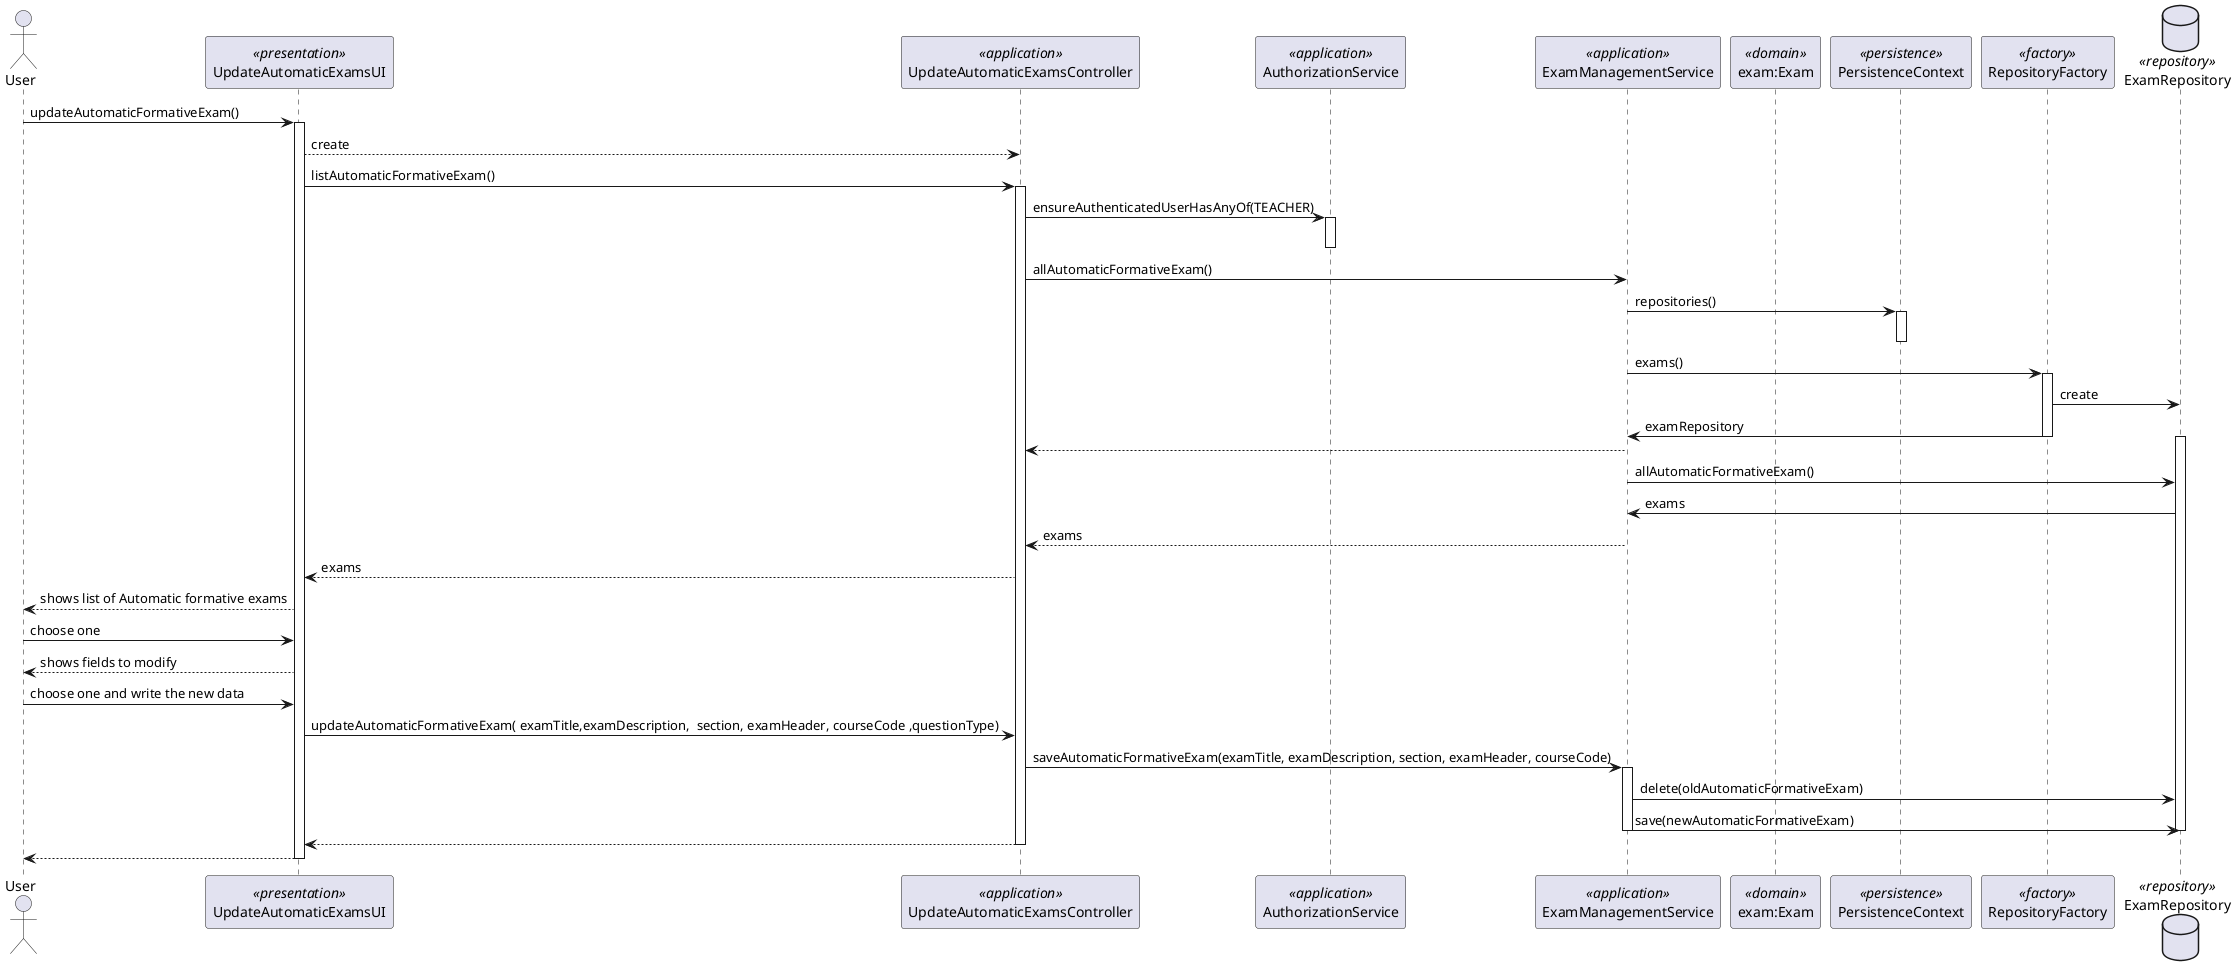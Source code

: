 @startuml use-case-realization.svg
 skinparam handwritten false
 skinparam packageStyle rect
 skinparam defaultFontName FG Virgil
 skinparam shadowing false

 actor User as Actor
 participant UpdateAutomaticExamsUI as UI <<presentation>>
 participant UpdateAutomaticExamsController as Controller <<application>>
 participant AuthorizationService  as authz <<application>>
 participant ExamManagementService as examSvc <<application>>

 participant "exam:Exam" as Domain <<domain>>
 participant PersistenceContext as Persistence <<persistence>>
 participant RepositoryFactory as Factory <<factory>>
 database ExamRepository as ExamRepository <<repository>>


    Actor -> UI: updateAutomaticFormativeExam()
 activate UI
     UI --> Controller: create


    UI -> Controller: listAutomaticFormativeExam()
activate Controller

   Controller -> authz: ensureAuthenticatedUserHasAnyOf(TEACHER)
                activate authz
                deactivate authz

Controller -> examSvc :  allAutomaticFormativeExam()
examSvc   -> Persistence : repositories()
                     activate Persistence

                     deactivate Persistence
                     examSvc -> Factory: exams()
                     activate Factory
                     Factory -> ExamRepository: create

                     Factory -> examSvc: examRepository
                     deactivate Factory


                     activate ExamRepository

                    deactivate ExamRepository
                       examSvc --> Controller

examSvc -> ExamRepository : allAutomaticFormativeExam()
ExamRepository -> examSvc : exams
examSvc --> Controller : exams
Controller --> UI : exams
 UI --> Actor: shows list of Automatic formative exams
 Actor -> UI : choose one
 UI --> Actor: shows fields to modify
Actor -> UI: choose one and write the new data

     UI -> Controller:  updateAutomaticFormativeExam( examTitle,examDescription,  section, examHeader, courseCode ,questionType)


        Controller -> examSvc :saveAutomaticFormativeExam(examTitle, examDescription, section, examHeader, courseCode)
activate examSvc

examSvc -> ExamRepository: delete(oldAutomaticFormativeExam)

examSvc -> ExamRepository: save(newAutomaticFormativeExam)
deactivate examSvc
deactivate ExamRepository
         Controller --> UI
     deactivate Controller


         UI-->Actor
 deactivate UI

 @enduml